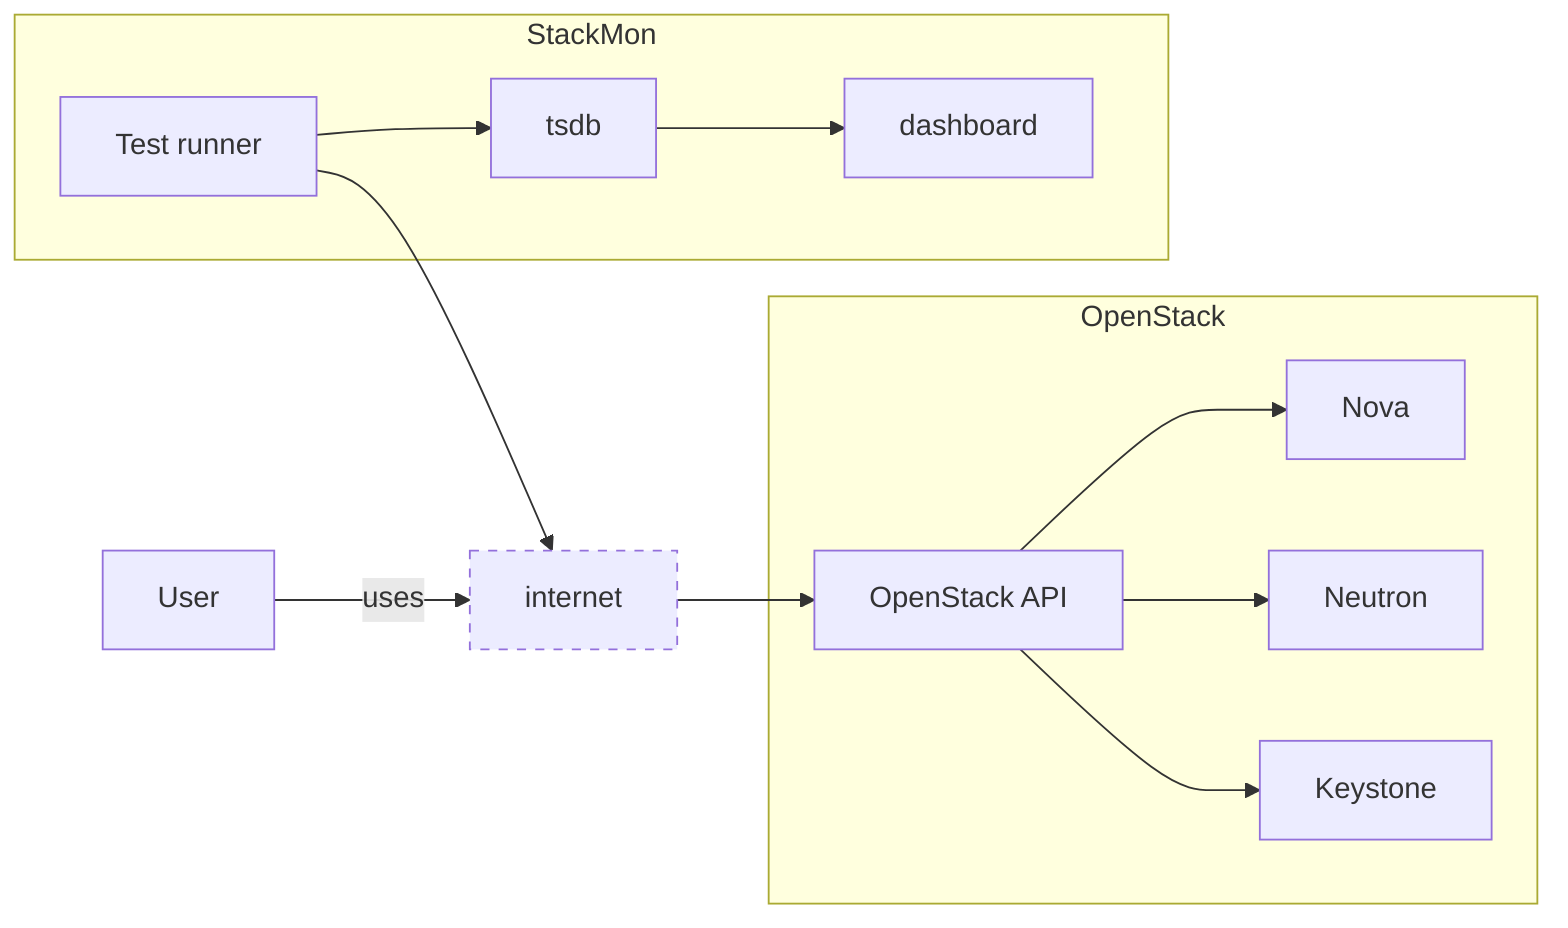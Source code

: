 flowchart LR
  user[User]
  internet
  style internet stroke-dasharray: 5 5;

  subgraph cloud ["OpenStack"]
    direction LR
    api[OpenStack API]
    nova[Nova]
    neutron[Neutron]
    keystone[Keystone]
    api --> nova
    api --> neutron
    api --> keystone
  end

  subgraph stackmon ["StackMon"]
    runner["Test runner"]
    tsdb
    runner --> tsdb
    tsdb --> dashboard
  end

  user -->|uses| internet
  internet --> api
  runner --> internet